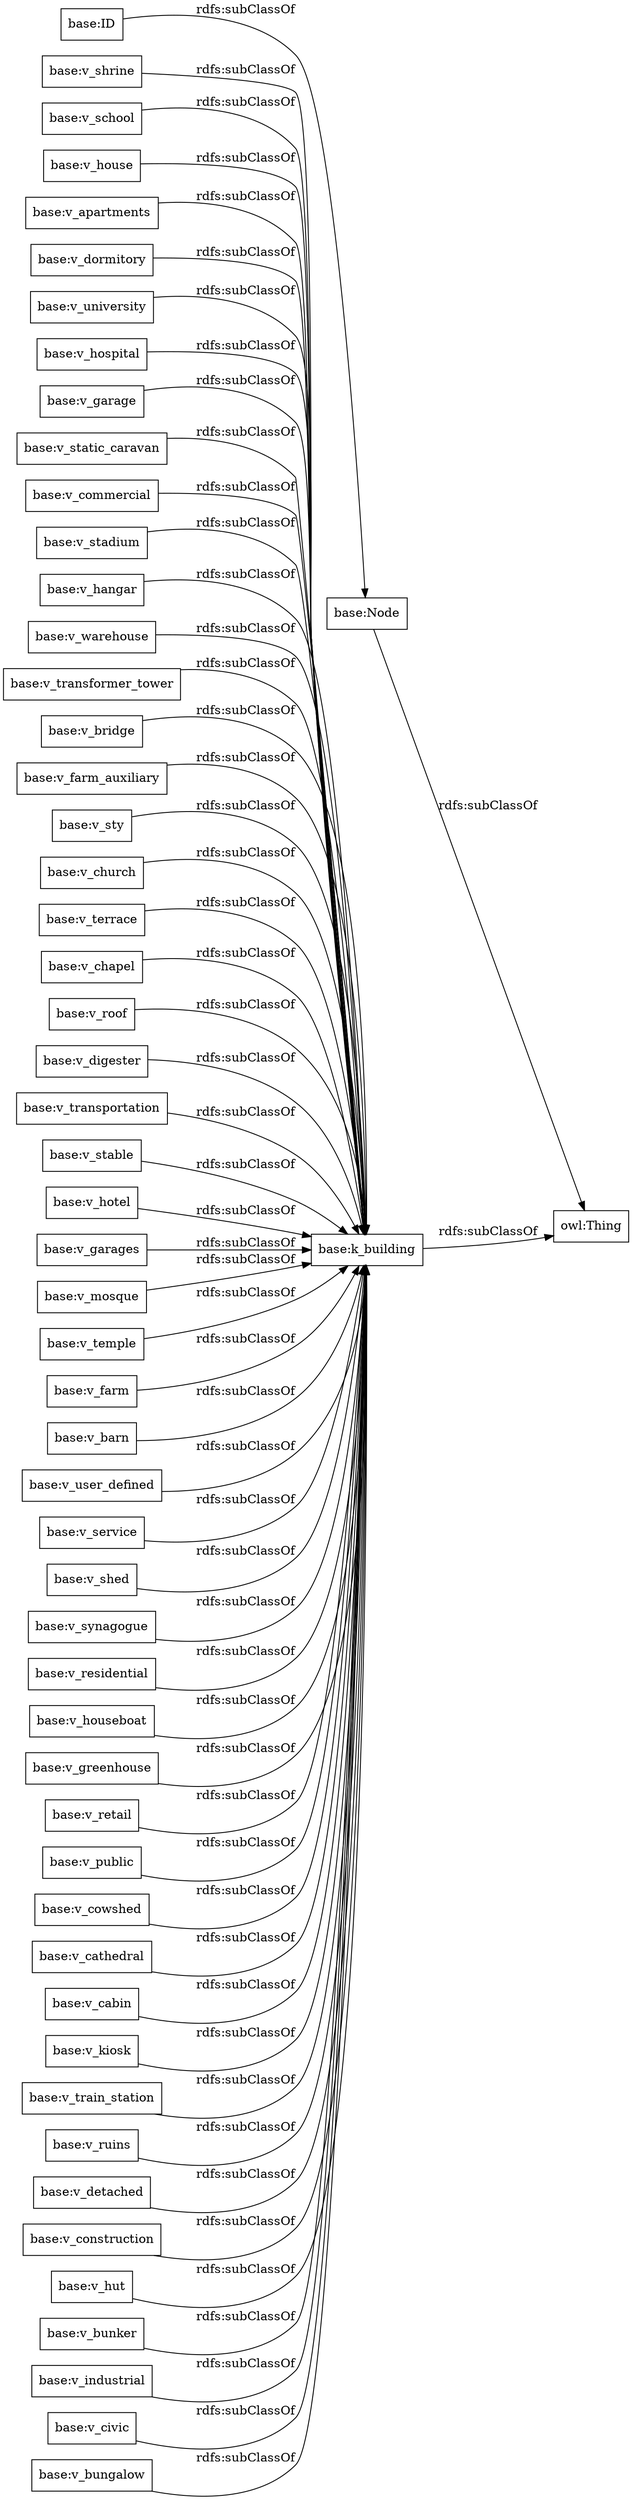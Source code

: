 digraph ar2dtool_diagram { 
rankdir=LR;
size="1000"
node [shape = rectangle, color="black"]; "base:v_shrine" "base:v_house" "base:v_apartments" "base:v_dormitory" "base:v_university" "base:v_hospital" "base:Node" "base:v_garage" "base:v_static_caravan" "base:v_commercial" "base:v_stadium" "base:v_hangar" "base:v_warehouse" "base:v_transformer_tower" "base:v_bridge" "base:v_farm_auxiliary" "base:k_building" "base:v_sty" "base:v_church" "base:v_terrace" "base:v_chapel" "base:v_roof" "base:v_digester" "base:v_transportation" "base:v_stable" "base:v_hotel" "base:v_garages" "base:v_mosque" "base:v_temple" "base:v_farm" "base:v_barn" "base:v_user_defined" "base:v_service" "base:v_shed" "base:v_synagogue" "base:v_residential" "base:v_houseboat" "base:v_greenhouse" "base:v_retail" "base:v_public" "base:v_cowshed" "base:v_cathedral" "base:v_cabin" "base:v_kiosk" "base:v_train_station" "base:v_ruins" "base:v_detached" "base:v_construction" "base:v_hut" "base:v_bunker" "base:ID" "base:v_industrial" "base:v_civic" "base:v_bungalow" "base:v_school" ; /*classes style*/
	"base:v_civic" -> "base:k_building" [ label = "rdfs:subClassOf" ];
	"base:v_sty" -> "base:k_building" [ label = "rdfs:subClassOf" ];
	"base:v_apartments" -> "base:k_building" [ label = "rdfs:subClassOf" ];
	"base:v_train_station" -> "base:k_building" [ label = "rdfs:subClassOf" ];
	"base:v_stable" -> "base:k_building" [ label = "rdfs:subClassOf" ];
	"base:v_residential" -> "base:k_building" [ label = "rdfs:subClassOf" ];
	"base:v_farm" -> "base:k_building" [ label = "rdfs:subClassOf" ];
	"base:v_barn" -> "base:k_building" [ label = "rdfs:subClassOf" ];
	"base:v_farm_auxiliary" -> "base:k_building" [ label = "rdfs:subClassOf" ];
	"base:v_construction" -> "base:k_building" [ label = "rdfs:subClassOf" ];
	"base:v_ruins" -> "base:k_building" [ label = "rdfs:subClassOf" ];
	"base:v_warehouse" -> "base:k_building" [ label = "rdfs:subClassOf" ];
	"base:v_bridge" -> "base:k_building" [ label = "rdfs:subClassOf" ];
	"base:v_service" -> "base:k_building" [ label = "rdfs:subClassOf" ];
	"base:v_houseboat" -> "base:k_building" [ label = "rdfs:subClassOf" ];
	"base:v_chapel" -> "base:k_building" [ label = "rdfs:subClassOf" ];
	"base:v_public" -> "base:k_building" [ label = "rdfs:subClassOf" ];
	"base:v_garages" -> "base:k_building" [ label = "rdfs:subClassOf" ];
	"base:Node" -> "owl:Thing" [ label = "rdfs:subClassOf" ];
	"base:v_bunker" -> "base:k_building" [ label = "rdfs:subClassOf" ];
	"base:v_terrace" -> "base:k_building" [ label = "rdfs:subClassOf" ];
	"base:v_shrine" -> "base:k_building" [ label = "rdfs:subClassOf" ];
	"base:v_mosque" -> "base:k_building" [ label = "rdfs:subClassOf" ];
	"base:v_synagogue" -> "base:k_building" [ label = "rdfs:subClassOf" ];
	"base:v_school" -> "base:k_building" [ label = "rdfs:subClassOf" ];
	"base:v_kiosk" -> "base:k_building" [ label = "rdfs:subClassOf" ];
	"base:v_university" -> "base:k_building" [ label = "rdfs:subClassOf" ];
	"base:v_detached" -> "base:k_building" [ label = "rdfs:subClassOf" ];
	"base:v_cathedral" -> "base:k_building" [ label = "rdfs:subClassOf" ];
	"base:v_bungalow" -> "base:k_building" [ label = "rdfs:subClassOf" ];
	"base:v_retail" -> "base:k_building" [ label = "rdfs:subClassOf" ];
	"base:v_temple" -> "base:k_building" [ label = "rdfs:subClassOf" ];
	"base:v_industrial" -> "base:k_building" [ label = "rdfs:subClassOf" ];
	"base:v_transformer_tower" -> "base:k_building" [ label = "rdfs:subClassOf" ];
	"base:v_static_caravan" -> "base:k_building" [ label = "rdfs:subClassOf" ];
	"base:v_digester" -> "base:k_building" [ label = "rdfs:subClassOf" ];
	"base:v_hospital" -> "base:k_building" [ label = "rdfs:subClassOf" ];
	"base:v_house" -> "base:k_building" [ label = "rdfs:subClassOf" ];
	"base:v_user_defined" -> "base:k_building" [ label = "rdfs:subClassOf" ];
	"base:v_cabin" -> "base:k_building" [ label = "rdfs:subClassOf" ];
	"base:v_hangar" -> "base:k_building" [ label = "rdfs:subClassOf" ];
	"base:v_stadium" -> "base:k_building" [ label = "rdfs:subClassOf" ];
	"base:k_building" -> "owl:Thing" [ label = "rdfs:subClassOf" ];
	"base:v_hotel" -> "base:k_building" [ label = "rdfs:subClassOf" ];
	"base:v_transportation" -> "base:k_building" [ label = "rdfs:subClassOf" ];
	"base:v_garage" -> "base:k_building" [ label = "rdfs:subClassOf" ];
	"base:v_cowshed" -> "base:k_building" [ label = "rdfs:subClassOf" ];
	"base:v_hut" -> "base:k_building" [ label = "rdfs:subClassOf" ];
	"base:v_dormitory" -> "base:k_building" [ label = "rdfs:subClassOf" ];
	"base:v_church" -> "base:k_building" [ label = "rdfs:subClassOf" ];
	"base:v_roof" -> "base:k_building" [ label = "rdfs:subClassOf" ];
	"base:v_greenhouse" -> "base:k_building" [ label = "rdfs:subClassOf" ];
	"base:v_shed" -> "base:k_building" [ label = "rdfs:subClassOf" ];
	"base:ID" -> "base:Node" [ label = "rdfs:subClassOf" ];
	"base:v_commercial" -> "base:k_building" [ label = "rdfs:subClassOf" ];

}
